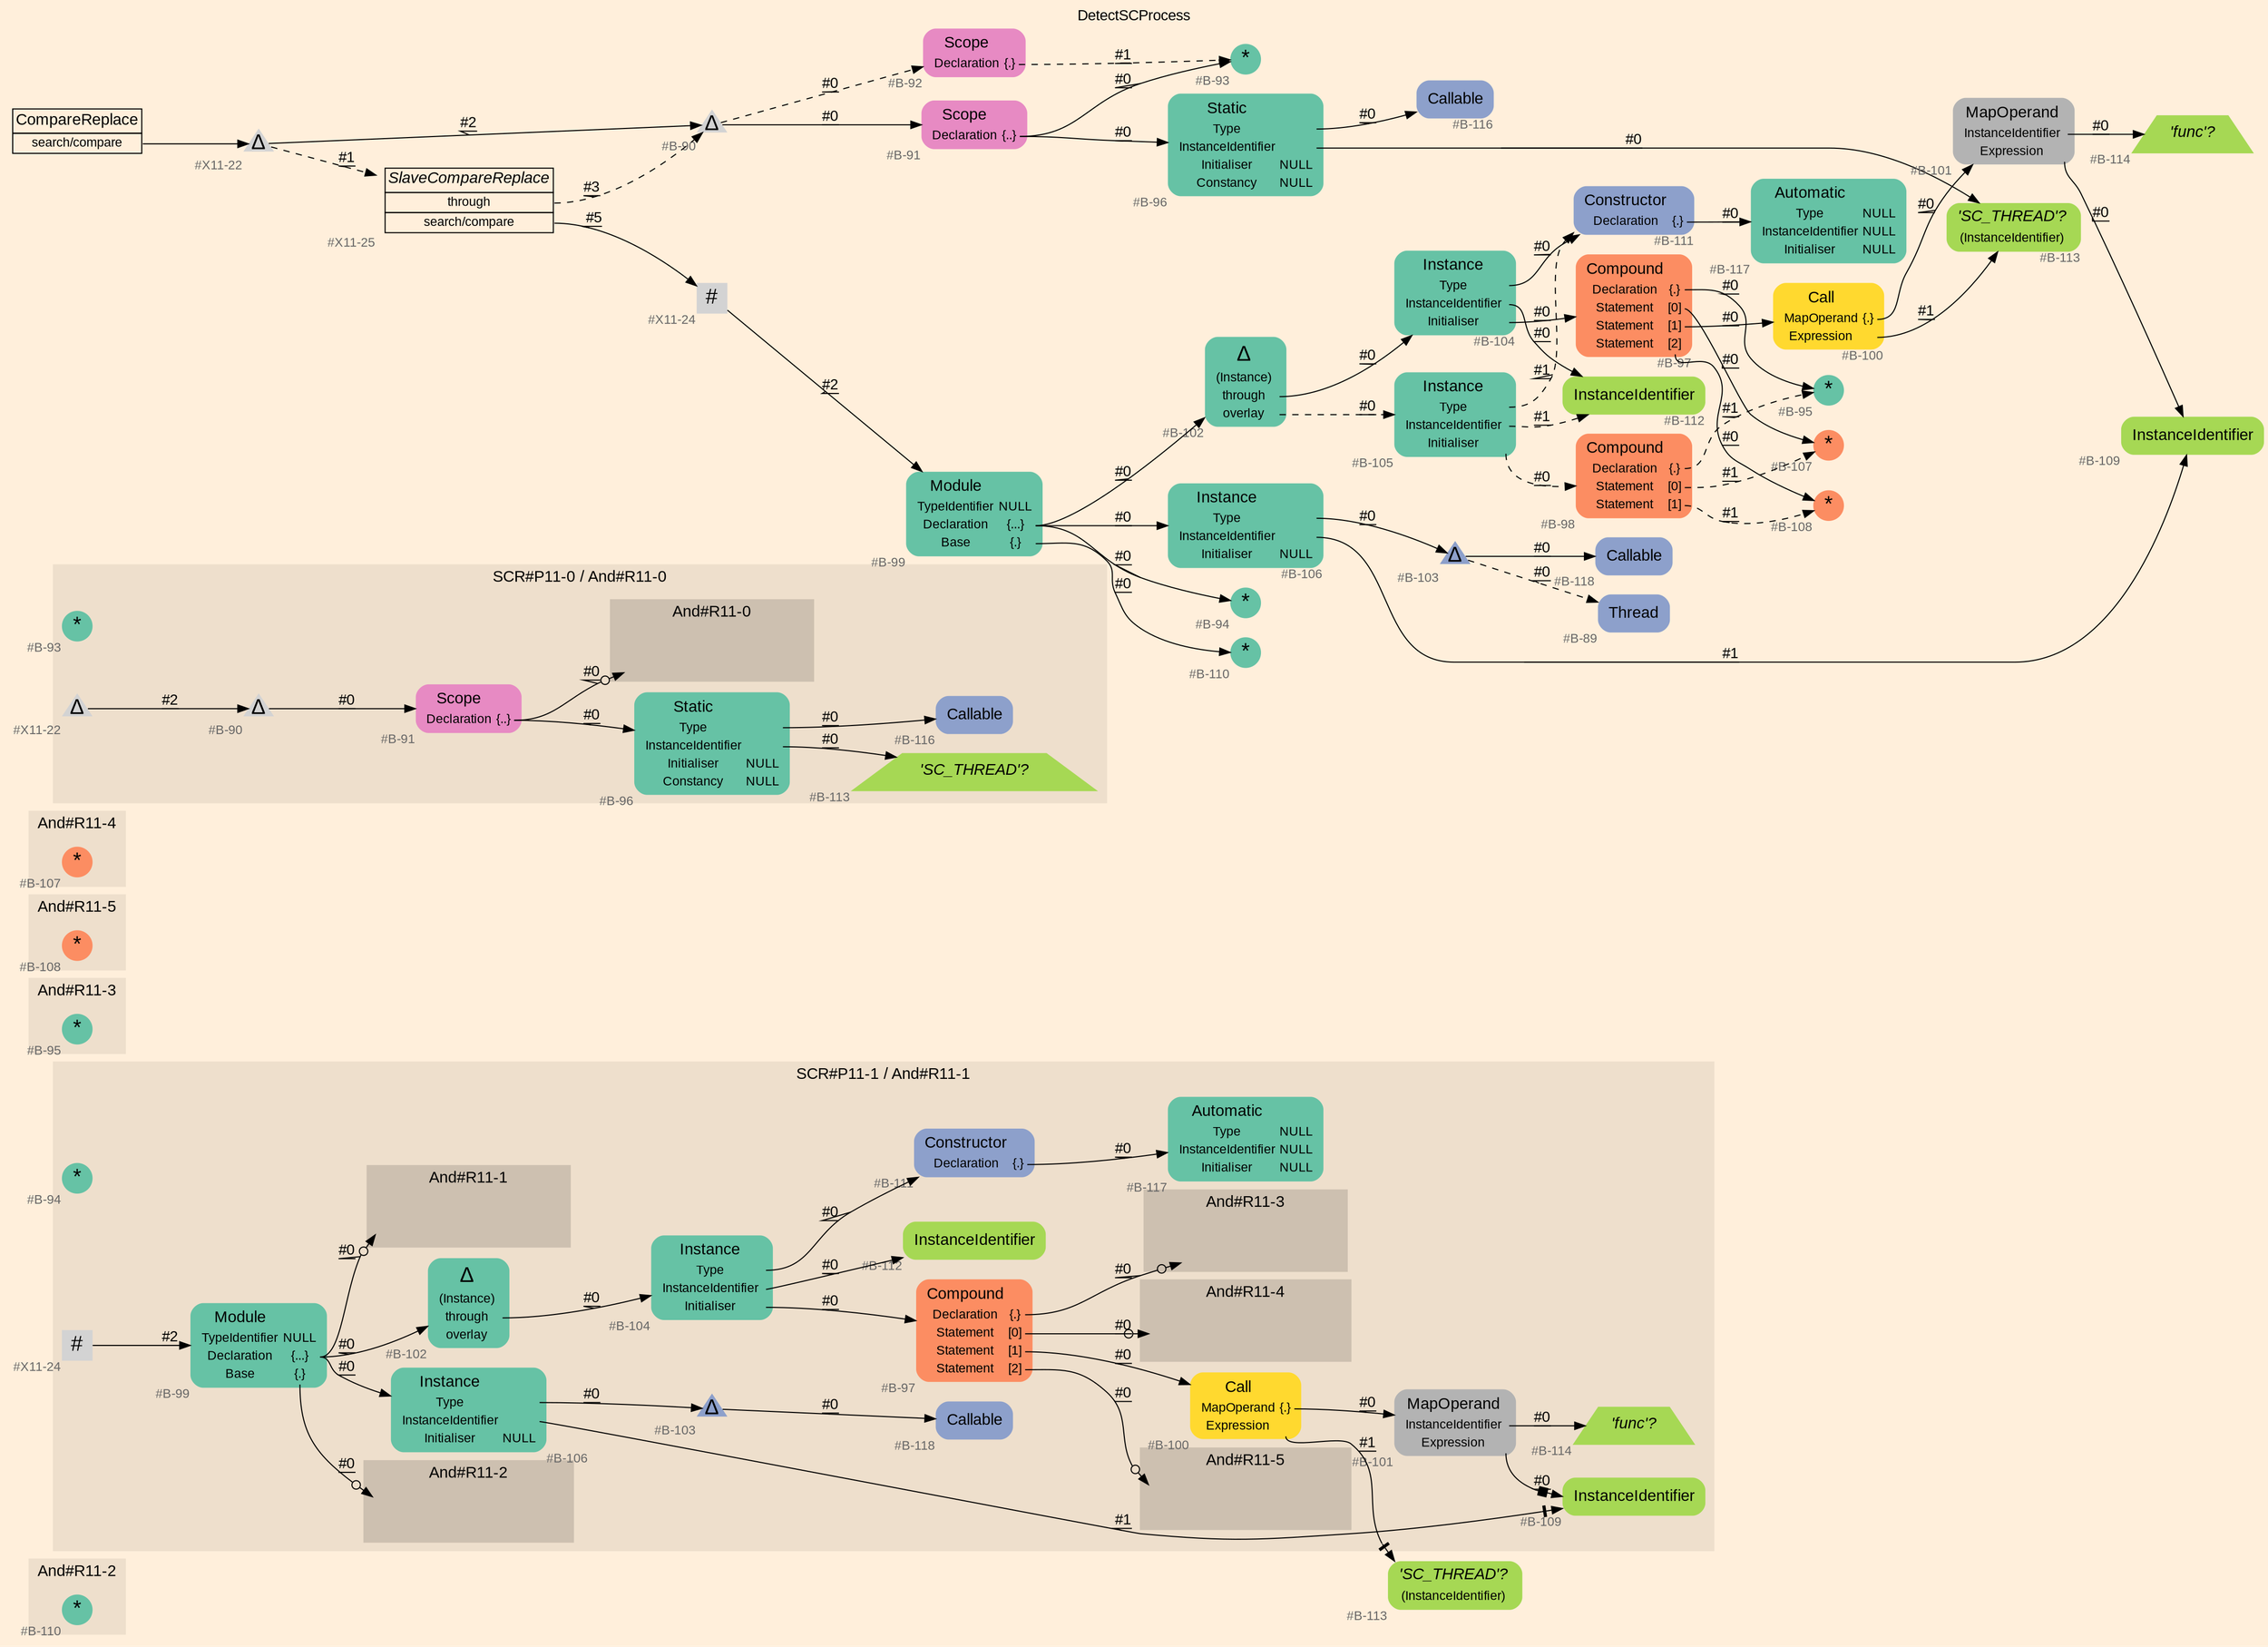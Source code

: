 digraph "DetectSCProcess" {
label = "DetectSCProcess"
labelloc = t
graph [
    rankdir = "LR"
    ranksep = 0.3
    bgcolor = antiquewhite1
    color = black
    fontcolor = black
    fontname = "Arial"
];
node [
    fontname = "Arial"
];
edge [
    fontname = "Arial"
];

// -------------------- figure And#R11-2 --------------------
// -------- region And#R11-2 ----------
subgraph "clusterAnd#R11-2" {
    label = "And#R11-2"
    style = "filled"
    color = antiquewhite2
    fontsize = "15"
    // -------- block And#R11-2/#B-110 ----------
    "And#R11-2/#B-110" [
        fillcolor = "/set28/1"
        xlabel = "#B-110"
        fontsize = "12"
        fontcolor = grey40
        shape = "circle"
        label = <<FONT COLOR="black" POINT-SIZE="20">*</FONT>>
        style = "filled"
        penwidth = 0.0
        fixedsize = true
        width = 0.4
        height = 0.4
    ];
    
}


// -------------------- figure And#R11-1 --------------------
// -------- region And#R11-1 ----------
subgraph "clusterAnd#R11-1" {
    label = "And#R11-1"
    style = "filled"
    color = antiquewhite2
    fontsize = "15"
    // -------- block And#R11-1/#B-94 ----------
    "And#R11-1/#B-94" [
        fillcolor = "/set28/1"
        xlabel = "#B-94"
        fontsize = "12"
        fontcolor = grey40
        shape = "circle"
        label = <<FONT COLOR="black" POINT-SIZE="20">*</FONT>>
        style = "filled"
        penwidth = 0.0
        fixedsize = true
        width = 0.4
        height = 0.4
    ];
    
}


// -------------------- figure And#R11-3 --------------------
// -------- region And#R11-3 ----------
subgraph "clusterAnd#R11-3" {
    label = "And#R11-3"
    style = "filled"
    color = antiquewhite2
    fontsize = "15"
    // -------- block And#R11-3/#B-95 ----------
    "And#R11-3/#B-95" [
        fillcolor = "/set28/1"
        xlabel = "#B-95"
        fontsize = "12"
        fontcolor = grey40
        shape = "circle"
        label = <<FONT COLOR="black" POINT-SIZE="20">*</FONT>>
        style = "filled"
        penwidth = 0.0
        fixedsize = true
        width = 0.4
        height = 0.4
    ];
    
}


// -------------------- figure And#R11-5 --------------------
// -------- region And#R11-5 ----------
subgraph "clusterAnd#R11-5" {
    label = "And#R11-5"
    style = "filled"
    color = antiquewhite2
    fontsize = "15"
    // -------- block And#R11-5/#B-108 ----------
    "And#R11-5/#B-108" [
        fillcolor = "/set28/2"
        xlabel = "#B-108"
        fontsize = "12"
        fontcolor = grey40
        shape = "circle"
        label = <<FONT COLOR="black" POINT-SIZE="20">*</FONT>>
        style = "filled"
        penwidth = 0.0
        fixedsize = true
        width = 0.4
        height = 0.4
    ];
    
}


// -------------------- figure And#R11-4 --------------------
// -------- region And#R11-4 ----------
subgraph "clusterAnd#R11-4" {
    label = "And#R11-4"
    style = "filled"
    color = antiquewhite2
    fontsize = "15"
    // -------- block And#R11-4/#B-107 ----------
    "And#R11-4/#B-107" [
        fillcolor = "/set28/2"
        xlabel = "#B-107"
        fontsize = "12"
        fontcolor = grey40
        shape = "circle"
        label = <<FONT COLOR="black" POINT-SIZE="20">*</FONT>>
        style = "filled"
        penwidth = 0.0
        fixedsize = true
        width = 0.4
        height = 0.4
    ];
    
}


// -------------------- figure And#R11-1 --------------------
// -------- region And#R11-1 ----------
subgraph "clusterAnd#R11-1" {
    label = "SCR#P11-1 / And#R11-1"
    style = "filled"
    color = antiquewhite2
    fontsize = "15"
    // -------- block And#R11-1/#B-114 ----------
    "And#R11-1/#B-114" [
        fillcolor = "/set28/5"
        xlabel = "#B-114"
        fontsize = "12"
        fontcolor = grey40
        shape = "trapezium"
        label = <<FONT COLOR="black" POINT-SIZE="15"><I>'func'?</I></FONT>>
        style = "filled"
        penwidth = 0.0
    ];
    
    // -------- block And#R11-1/#B-112 ----------
    "And#R11-1/#B-112" [
        fillcolor = "/set28/5"
        xlabel = "#B-112"
        fontsize = "12"
        fontcolor = grey40
        shape = "plaintext"
        label = <<TABLE BORDER="0" CELLBORDER="0" CELLSPACING="0">
         <TR><TD><FONT COLOR="black" POINT-SIZE="15">InstanceIdentifier</FONT></TD></TR>
        </TABLE>>
        style = "rounded,filled"
    ];
    
    // -------- block And#R11-1/#B-117 ----------
    "And#R11-1/#B-117" [
        fillcolor = "/set28/1"
        xlabel = "#B-117"
        fontsize = "12"
        fontcolor = grey40
        shape = "plaintext"
        label = <<TABLE BORDER="0" CELLBORDER="0" CELLSPACING="0">
         <TR><TD><FONT COLOR="black" POINT-SIZE="15">Automatic</FONT></TD></TR>
         <TR><TD><FONT COLOR="black" POINT-SIZE="12">Type</FONT></TD><TD PORT="port0"><FONT COLOR="black" POINT-SIZE="12">NULL</FONT></TD></TR>
         <TR><TD><FONT COLOR="black" POINT-SIZE="12">InstanceIdentifier</FONT></TD><TD PORT="port1"><FONT COLOR="black" POINT-SIZE="12">NULL</FONT></TD></TR>
         <TR><TD><FONT COLOR="black" POINT-SIZE="12">Initialiser</FONT></TD><TD PORT="port2"><FONT COLOR="black" POINT-SIZE="12">NULL</FONT></TD></TR>
        </TABLE>>
        style = "rounded,filled"
    ];
    
    // -------- block And#R11-1/#B-106 ----------
    "And#R11-1/#B-106" [
        fillcolor = "/set28/1"
        xlabel = "#B-106"
        fontsize = "12"
        fontcolor = grey40
        shape = "plaintext"
        label = <<TABLE BORDER="0" CELLBORDER="0" CELLSPACING="0">
         <TR><TD><FONT COLOR="black" POINT-SIZE="15">Instance</FONT></TD></TR>
         <TR><TD><FONT COLOR="black" POINT-SIZE="12">Type</FONT></TD><TD PORT="port0"></TD></TR>
         <TR><TD><FONT COLOR="black" POINT-SIZE="12">InstanceIdentifier</FONT></TD><TD PORT="port1"></TD></TR>
         <TR><TD><FONT COLOR="black" POINT-SIZE="12">Initialiser</FONT></TD><TD PORT="port2"><FONT COLOR="black" POINT-SIZE="12">NULL</FONT></TD></TR>
        </TABLE>>
        style = "rounded,filled"
    ];
    
    // -------- block And#R11-1/#B-118 ----------
    "And#R11-1/#B-118" [
        fillcolor = "/set28/3"
        xlabel = "#B-118"
        fontsize = "12"
        fontcolor = grey40
        shape = "plaintext"
        label = <<TABLE BORDER="0" CELLBORDER="0" CELLSPACING="0">
         <TR><TD><FONT COLOR="black" POINT-SIZE="15">Callable</FONT></TD></TR>
        </TABLE>>
        style = "rounded,filled"
    ];
    
    // -------- block And#R11-1/#B-97 ----------
    "And#R11-1/#B-97" [
        fillcolor = "/set28/2"
        xlabel = "#B-97"
        fontsize = "12"
        fontcolor = grey40
        shape = "plaintext"
        label = <<TABLE BORDER="0" CELLBORDER="0" CELLSPACING="0">
         <TR><TD><FONT COLOR="black" POINT-SIZE="15">Compound</FONT></TD></TR>
         <TR><TD><FONT COLOR="black" POINT-SIZE="12">Declaration</FONT></TD><TD PORT="port0"><FONT COLOR="black" POINT-SIZE="12">{.}</FONT></TD></TR>
         <TR><TD><FONT COLOR="black" POINT-SIZE="12">Statement</FONT></TD><TD PORT="port1"><FONT COLOR="black" POINT-SIZE="12">[0]</FONT></TD></TR>
         <TR><TD><FONT COLOR="black" POINT-SIZE="12">Statement</FONT></TD><TD PORT="port2"><FONT COLOR="black" POINT-SIZE="12">[1]</FONT></TD></TR>
         <TR><TD><FONT COLOR="black" POINT-SIZE="12">Statement</FONT></TD><TD PORT="port3"><FONT COLOR="black" POINT-SIZE="12">[2]</FONT></TD></TR>
        </TABLE>>
        style = "rounded,filled"
    ];
    
    // -------- block And#R11-1/#B-111 ----------
    "And#R11-1/#B-111" [
        fillcolor = "/set28/3"
        xlabel = "#B-111"
        fontsize = "12"
        fontcolor = grey40
        shape = "plaintext"
        label = <<TABLE BORDER="0" CELLBORDER="0" CELLSPACING="0">
         <TR><TD><FONT COLOR="black" POINT-SIZE="15">Constructor</FONT></TD></TR>
         <TR><TD><FONT COLOR="black" POINT-SIZE="12">Declaration</FONT></TD><TD PORT="port0"><FONT COLOR="black" POINT-SIZE="12">{.}</FONT></TD></TR>
        </TABLE>>
        style = "rounded,filled"
    ];
    
    // -------- block And#R11-1/#B-104 ----------
    "And#R11-1/#B-104" [
        fillcolor = "/set28/1"
        xlabel = "#B-104"
        fontsize = "12"
        fontcolor = grey40
        shape = "plaintext"
        label = <<TABLE BORDER="0" CELLBORDER="0" CELLSPACING="0">
         <TR><TD><FONT COLOR="black" POINT-SIZE="15">Instance</FONT></TD></TR>
         <TR><TD><FONT COLOR="black" POINT-SIZE="12">Type</FONT></TD><TD PORT="port0"></TD></TR>
         <TR><TD><FONT COLOR="black" POINT-SIZE="12">InstanceIdentifier</FONT></TD><TD PORT="port1"></TD></TR>
         <TR><TD><FONT COLOR="black" POINT-SIZE="12">Initialiser</FONT></TD><TD PORT="port2"></TD></TR>
        </TABLE>>
        style = "rounded,filled"
    ];
    
    // -------- block And#R11-1/#B-101 ----------
    "And#R11-1/#B-101" [
        fillcolor = "/set28/8"
        xlabel = "#B-101"
        fontsize = "12"
        fontcolor = grey40
        shape = "plaintext"
        label = <<TABLE BORDER="0" CELLBORDER="0" CELLSPACING="0">
         <TR><TD><FONT COLOR="black" POINT-SIZE="15">MapOperand</FONT></TD></TR>
         <TR><TD><FONT COLOR="black" POINT-SIZE="12">InstanceIdentifier</FONT></TD><TD PORT="port0"></TD></TR>
         <TR><TD><FONT COLOR="black" POINT-SIZE="12">Expression</FONT></TD><TD PORT="port1"></TD></TR>
        </TABLE>>
        style = "rounded,filled"
    ];
    
    // -------- block And#R11-1/#B-103 ----------
    "And#R11-1/#B-103" [
        fillcolor = "/set28/3"
        xlabel = "#B-103"
        fontsize = "12"
        fontcolor = grey40
        shape = "triangle"
        label = <<FONT COLOR="black" POINT-SIZE="20">Δ</FONT>>
        style = "filled"
        penwidth = 0.0
        fixedsize = true
        width = 0.4
        height = 0.4
    ];
    
    // -------- block And#R11-1/#B-102 ----------
    "And#R11-1/#B-102" [
        fillcolor = "/set28/1"
        xlabel = "#B-102"
        fontsize = "12"
        fontcolor = grey40
        shape = "plaintext"
        label = <<TABLE BORDER="0" CELLBORDER="0" CELLSPACING="0">
         <TR><TD><FONT COLOR="black" POINT-SIZE="20">Δ</FONT></TD></TR>
         <TR><TD><FONT COLOR="black" POINT-SIZE="12">(Instance)</FONT></TD><TD PORT="port0"></TD></TR>
         <TR><TD><FONT COLOR="black" POINT-SIZE="12">through</FONT></TD><TD PORT="port1"></TD></TR>
         <TR><TD><FONT COLOR="black" POINT-SIZE="12">overlay</FONT></TD><TD PORT="port2"></TD></TR>
        </TABLE>>
        style = "rounded,filled"
    ];
    
    // -------- block And#R11-1/#B-99 ----------
    "And#R11-1/#B-99" [
        fillcolor = "/set28/1"
        xlabel = "#B-99"
        fontsize = "12"
        fontcolor = grey40
        shape = "plaintext"
        label = <<TABLE BORDER="0" CELLBORDER="0" CELLSPACING="0">
         <TR><TD><FONT COLOR="black" POINT-SIZE="15">Module</FONT></TD></TR>
         <TR><TD><FONT COLOR="black" POINT-SIZE="12">TypeIdentifier</FONT></TD><TD PORT="port0"><FONT COLOR="black" POINT-SIZE="12">NULL</FONT></TD></TR>
         <TR><TD><FONT COLOR="black" POINT-SIZE="12">Declaration</FONT></TD><TD PORT="port1"><FONT COLOR="black" POINT-SIZE="12">{...}</FONT></TD></TR>
         <TR><TD><FONT COLOR="black" POINT-SIZE="12">Base</FONT></TD><TD PORT="port2"><FONT COLOR="black" POINT-SIZE="12">{.}</FONT></TD></TR>
        </TABLE>>
        style = "rounded,filled"
    ];
    
    // -------- block And#R11-1/#B-100 ----------
    "And#R11-1/#B-100" [
        fillcolor = "/set28/6"
        xlabel = "#B-100"
        fontsize = "12"
        fontcolor = grey40
        shape = "plaintext"
        label = <<TABLE BORDER="0" CELLBORDER="0" CELLSPACING="0">
         <TR><TD><FONT COLOR="black" POINT-SIZE="15">Call</FONT></TD></TR>
         <TR><TD><FONT COLOR="black" POINT-SIZE="12">MapOperand</FONT></TD><TD PORT="port0"><FONT COLOR="black" POINT-SIZE="12">{.}</FONT></TD></TR>
         <TR><TD><FONT COLOR="black" POINT-SIZE="12">Expression</FONT></TD><TD PORT="port1"></TD></TR>
        </TABLE>>
        style = "rounded,filled"
    ];
    
    // -------- block And#R11-1/#B-109 ----------
    "And#R11-1/#B-109" [
        fillcolor = "/set28/5"
        xlabel = "#B-109"
        fontsize = "12"
        fontcolor = grey40
        shape = "plaintext"
        label = <<TABLE BORDER="0" CELLBORDER="0" CELLSPACING="0">
         <TR><TD><FONT COLOR="black" POINT-SIZE="15">InstanceIdentifier</FONT></TD></TR>
        </TABLE>>
        style = "rounded,filled"
    ];
    
    // -------- block And#R11-1/#X11-24 ----------
    "And#R11-1/#X11-24" [
        xlabel = "#X11-24"
        fontsize = "12"
        fontcolor = grey40
        shape = "square"
        label = <<FONT COLOR="black" POINT-SIZE="20">#</FONT>>
        style = "filled"
        penwidth = 0.0
        fixedsize = true
        width = 0.4
        height = 0.4
    ];
    
    // -------- region And#R11-1/And#R11-1 ----------
    subgraph "clusterAnd#R11-1/And#R11-1" {
        label = "And#R11-1"
        style = "filled"
        color = antiquewhite3
        fontsize = "15"
        // -------- block And#R11-1/And#R11-1/#B-94 ----------
        "And#R11-1/And#R11-1/#B-94" [
            fillcolor = "/set28/1"
            xlabel = "#B-94"
            fontsize = "12"
            fontcolor = grey40
            shape = "none"
            style = "invisible"
        ];
        
    }
    
    // -------- region And#R11-1/And#R11-2 ----------
    subgraph "clusterAnd#R11-1/And#R11-2" {
        label = "And#R11-2"
        style = "filled"
        color = antiquewhite3
        fontsize = "15"
        // -------- block And#R11-1/And#R11-2/#B-110 ----------
        "And#R11-1/And#R11-2/#B-110" [
            fillcolor = "/set28/1"
            xlabel = "#B-110"
            fontsize = "12"
            fontcolor = grey40
            shape = "none"
            style = "invisible"
        ];
        
    }
    
    // -------- region And#R11-1/And#R11-3 ----------
    subgraph "clusterAnd#R11-1/And#R11-3" {
        label = "And#R11-3"
        style = "filled"
        color = antiquewhite3
        fontsize = "15"
        // -------- block And#R11-1/And#R11-3/#B-95 ----------
        "And#R11-1/And#R11-3/#B-95" [
            fillcolor = "/set28/1"
            xlabel = "#B-95"
            fontsize = "12"
            fontcolor = grey40
            shape = "none"
            style = "invisible"
        ];
        
    }
    
    // -------- region And#R11-1/And#R11-4 ----------
    subgraph "clusterAnd#R11-1/And#R11-4" {
        label = "And#R11-4"
        style = "filled"
        color = antiquewhite3
        fontsize = "15"
        // -------- block And#R11-1/And#R11-4/#B-107 ----------
        "And#R11-1/And#R11-4/#B-107" [
            fillcolor = "/set28/2"
            xlabel = "#B-107"
            fontsize = "12"
            fontcolor = grey40
            shape = "none"
            style = "invisible"
        ];
        
    }
    
    // -------- region And#R11-1/And#R11-5 ----------
    subgraph "clusterAnd#R11-1/And#R11-5" {
        label = "And#R11-5"
        style = "filled"
        color = antiquewhite3
        fontsize = "15"
        // -------- block And#R11-1/And#R11-5/#B-108 ----------
        "And#R11-1/And#R11-5/#B-108" [
            fillcolor = "/set28/2"
            xlabel = "#B-108"
            fontsize = "12"
            fontcolor = grey40
            shape = "none"
            style = "invisible"
        ];
        
    }
    
}

// -------- block And#R11-1/#B-113 ----------
"And#R11-1/#B-113" [
    fillcolor = "/set28/5"
    xlabel = "#B-113"
    fontsize = "12"
    fontcolor = grey40
    shape = "plaintext"
    label = <<TABLE BORDER="0" CELLBORDER="0" CELLSPACING="0">
     <TR><TD><FONT COLOR="black" POINT-SIZE="15"><I>'SC_THREAD'?</I></FONT></TD></TR>
     <TR><TD><FONT COLOR="black" POINT-SIZE="12">(InstanceIdentifier)</FONT></TD><TD PORT="port0"></TD></TR>
    </TABLE>>
    style = "rounded,filled"
];

"And#R11-1/#B-106":port0 -> "And#R11-1/#B-103" [
    label = "#0"
    decorate = true
    color = black
    fontcolor = black
];

"And#R11-1/#B-106":port1 -> "And#R11-1/#B-109" [
    arrowhead="normalnonetee"
    label = "#1"
    decorate = true
    color = black
    fontcolor = black
];

"And#R11-1/#B-97":port0 -> "And#R11-1/And#R11-3/#B-95" [
    arrowhead="normalnoneodot"
    label = "#0"
    decorate = true
    color = black
    fontcolor = black
];

"And#R11-1/#B-97":port1 -> "And#R11-1/And#R11-4/#B-107" [
    arrowhead="normalnoneodot"
    label = "#0"
    decorate = true
    color = black
    fontcolor = black
];

"And#R11-1/#B-97":port2 -> "And#R11-1/#B-100" [
    label = "#0"
    decorate = true
    color = black
    fontcolor = black
];

"And#R11-1/#B-97":port3 -> "And#R11-1/And#R11-5/#B-108" [
    arrowhead="normalnoneodot"
    label = "#0"
    decorate = true
    color = black
    fontcolor = black
];

"And#R11-1/#B-111":port0 -> "And#R11-1/#B-117" [
    label = "#0"
    decorate = true
    color = black
    fontcolor = black
];

"And#R11-1/#B-104":port0 -> "And#R11-1/#B-111" [
    label = "#0"
    decorate = true
    color = black
    fontcolor = black
];

"And#R11-1/#B-104":port1 -> "And#R11-1/#B-112" [
    label = "#0"
    decorate = true
    color = black
    fontcolor = black
];

"And#R11-1/#B-104":port2 -> "And#R11-1/#B-97" [
    label = "#0"
    decorate = true
    color = black
    fontcolor = black
];

"And#R11-1/#B-101":port0 -> "And#R11-1/#B-114" [
    label = "#0"
    decorate = true
    color = black
    fontcolor = black
];

"And#R11-1/#B-101":port1 -> "And#R11-1/#B-109" [
    arrowhead="normalnonebox"
    label = "#0"
    decorate = true
    color = black
    fontcolor = black
];

"And#R11-1/#B-103" -> "And#R11-1/#B-118" [
    label = "#0"
    decorate = true
    color = black
    fontcolor = black
];

"And#R11-1/#B-102":port1 -> "And#R11-1/#B-104" [
    label = "#0"
    decorate = true
    color = black
    fontcolor = black
];

"And#R11-1/#B-99":port1 -> "And#R11-1/#B-102" [
    label = "#0"
    decorate = true
    color = black
    fontcolor = black
];

"And#R11-1/#B-99":port1 -> "And#R11-1/#B-106" [
    label = "#0"
    decorate = true
    color = black
    fontcolor = black
];

"And#R11-1/#B-99":port1 -> "And#R11-1/And#R11-1/#B-94" [
    arrowhead="normalnoneodot"
    label = "#0"
    decorate = true
    color = black
    fontcolor = black
];

"And#R11-1/#B-99":port2 -> "And#R11-1/And#R11-2/#B-110" [
    arrowhead="normalnoneodot"
    label = "#0"
    decorate = true
    color = black
    fontcolor = black
];

"And#R11-1/#B-100":port0 -> "And#R11-1/#B-101" [
    label = "#0"
    decorate = true
    color = black
    fontcolor = black
];

"And#R11-1/#B-100":port1 -> "And#R11-1/#B-113" [
    arrowhead="normalnonetee"
    label = "#1"
    decorate = true
    color = black
    fontcolor = black
];

"And#R11-1/#X11-24" -> "And#R11-1/#B-99" [
    label = "#2"
    decorate = true
    color = black
    fontcolor = black
];


// -------------------- figure And#R11-0 --------------------
// -------- region And#R11-0 ----------
subgraph "clusterAnd#R11-0" {
    label = "And#R11-0"
    style = "filled"
    color = antiquewhite2
    fontsize = "15"
    // -------- block And#R11-0/#B-93 ----------
    "And#R11-0/#B-93" [
        fillcolor = "/set28/1"
        xlabel = "#B-93"
        fontsize = "12"
        fontcolor = grey40
        shape = "circle"
        label = <<FONT COLOR="black" POINT-SIZE="20">*</FONT>>
        style = "filled"
        penwidth = 0.0
        fixedsize = true
        width = 0.4
        height = 0.4
    ];
    
}


// -------------------- figure And#R11-0 --------------------
// -------- region And#R11-0 ----------
subgraph "clusterAnd#R11-0" {
    label = "SCR#P11-0 / And#R11-0"
    style = "filled"
    color = antiquewhite2
    fontsize = "15"
    // -------- block And#R11-0/#B-90 ----------
    "And#R11-0/#B-90" [
        xlabel = "#B-90"
        fontsize = "12"
        fontcolor = grey40
        shape = "triangle"
        label = <<FONT COLOR="black" POINT-SIZE="20">Δ</FONT>>
        style = "filled"
        penwidth = 0.0
        fixedsize = true
        width = 0.4
        height = 0.4
    ];
    
    // -------- block And#R11-0/#B-91 ----------
    "And#R11-0/#B-91" [
        fillcolor = "/set28/4"
        xlabel = "#B-91"
        fontsize = "12"
        fontcolor = grey40
        shape = "plaintext"
        label = <<TABLE BORDER="0" CELLBORDER="0" CELLSPACING="0">
         <TR><TD><FONT COLOR="black" POINT-SIZE="15">Scope</FONT></TD></TR>
         <TR><TD><FONT COLOR="black" POINT-SIZE="12">Declaration</FONT></TD><TD PORT="port0"><FONT COLOR="black" POINT-SIZE="12">{..}</FONT></TD></TR>
        </TABLE>>
        style = "rounded,filled"
    ];
    
    // -------- block And#R11-0/#B-96 ----------
    "And#R11-0/#B-96" [
        fillcolor = "/set28/1"
        xlabel = "#B-96"
        fontsize = "12"
        fontcolor = grey40
        shape = "plaintext"
        label = <<TABLE BORDER="0" CELLBORDER="0" CELLSPACING="0">
         <TR><TD><FONT COLOR="black" POINT-SIZE="15">Static</FONT></TD></TR>
         <TR><TD><FONT COLOR="black" POINT-SIZE="12">Type</FONT></TD><TD PORT="port0"></TD></TR>
         <TR><TD><FONT COLOR="black" POINT-SIZE="12">InstanceIdentifier</FONT></TD><TD PORT="port1"></TD></TR>
         <TR><TD><FONT COLOR="black" POINT-SIZE="12">Initialiser</FONT></TD><TD PORT="port2"><FONT COLOR="black" POINT-SIZE="12">NULL</FONT></TD></TR>
         <TR><TD><FONT COLOR="black" POINT-SIZE="12">Constancy</FONT></TD><TD PORT="port3"><FONT COLOR="black" POINT-SIZE="12">NULL</FONT></TD></TR>
        </TABLE>>
        style = "rounded,filled"
    ];
    
    // -------- block And#R11-0/#X11-22 ----------
    "And#R11-0/#X11-22" [
        xlabel = "#X11-22"
        fontsize = "12"
        fontcolor = grey40
        shape = "triangle"
        label = <<FONT COLOR="black" POINT-SIZE="20">Δ</FONT>>
        style = "filled"
        penwidth = 0.0
        fixedsize = true
        width = 0.4
        height = 0.4
    ];
    
    // -------- block And#R11-0/#B-113 ----------
    "And#R11-0/#B-113" [
        fillcolor = "/set28/5"
        xlabel = "#B-113"
        fontsize = "12"
        fontcolor = grey40
        shape = "trapezium"
        label = <<FONT COLOR="black" POINT-SIZE="15"><I>'SC_THREAD'?</I></FONT>>
        style = "filled"
        penwidth = 0.0
    ];
    
    // -------- block And#R11-0/#B-116 ----------
    "And#R11-0/#B-116" [
        fillcolor = "/set28/3"
        xlabel = "#B-116"
        fontsize = "12"
        fontcolor = grey40
        shape = "plaintext"
        label = <<TABLE BORDER="0" CELLBORDER="0" CELLSPACING="0">
         <TR><TD><FONT COLOR="black" POINT-SIZE="15">Callable</FONT></TD></TR>
        </TABLE>>
        style = "rounded,filled"
    ];
    
    // -------- region And#R11-0/And#R11-0 ----------
    subgraph "clusterAnd#R11-0/And#R11-0" {
        label = "And#R11-0"
        style = "filled"
        color = antiquewhite3
        fontsize = "15"
        // -------- block And#R11-0/And#R11-0/#B-93 ----------
        "And#R11-0/And#R11-0/#B-93" [
            fillcolor = "/set28/1"
            xlabel = "#B-93"
            fontsize = "12"
            fontcolor = grey40
            shape = "none"
            style = "invisible"
        ];
        
    }
    
}

"And#R11-0/#B-90" -> "And#R11-0/#B-91" [
    label = "#0"
    decorate = true
    color = black
    fontcolor = black
];

"And#R11-0/#B-91":port0 -> "And#R11-0/And#R11-0/#B-93" [
    arrowhead="normalnoneodot"
    label = "#0"
    decorate = true
    color = black
    fontcolor = black
];

"And#R11-0/#B-91":port0 -> "And#R11-0/#B-96" [
    label = "#0"
    decorate = true
    color = black
    fontcolor = black
];

"And#R11-0/#B-96":port0 -> "And#R11-0/#B-116" [
    label = "#0"
    decorate = true
    color = black
    fontcolor = black
];

"And#R11-0/#B-96":port1 -> "And#R11-0/#B-113" [
    label = "#0"
    decorate = true
    color = black
    fontcolor = black
];

"And#R11-0/#X11-22" -> "And#R11-0/#B-90" [
    label = "#2"
    decorate = true
    color = black
    fontcolor = black
];


// -------------------- transformation figure --------------------
// -------- block CR#X11-23 ----------
"CR#X11-23" [
    fillcolor = antiquewhite1
    fontsize = "12"
    fontcolor = grey40
    shape = "plaintext"
    label = <<TABLE BORDER="0" CELLBORDER="1" CELLSPACING="0">
     <TR><TD><FONT COLOR="black" POINT-SIZE="15">CompareReplace</FONT></TD></TR>
     <TR><TD PORT="port0"><FONT COLOR="black" POINT-SIZE="12">search/compare</FONT></TD></TR>
    </TABLE>>
    style = "filled"
    color = black
];

// -------- block #X11-22 ----------
"#X11-22" [
    xlabel = "#X11-22"
    fontsize = "12"
    fontcolor = grey40
    shape = "triangle"
    label = <<FONT COLOR="black" POINT-SIZE="20">Δ</FONT>>
    style = "filled"
    penwidth = 0.0
    fixedsize = true
    width = 0.4
    height = 0.4
];

// -------- block #B-90 ----------
"#B-90" [
    xlabel = "#B-90"
    fontsize = "12"
    fontcolor = grey40
    shape = "triangle"
    label = <<FONT COLOR="black" POINT-SIZE="20">Δ</FONT>>
    style = "filled"
    penwidth = 0.0
    fixedsize = true
    width = 0.4
    height = 0.4
];

// -------- block #B-91 ----------
"#B-91" [
    fillcolor = "/set28/4"
    xlabel = "#B-91"
    fontsize = "12"
    fontcolor = grey40
    shape = "plaintext"
    label = <<TABLE BORDER="0" CELLBORDER="0" CELLSPACING="0">
     <TR><TD><FONT COLOR="black" POINT-SIZE="15">Scope</FONT></TD></TR>
     <TR><TD><FONT COLOR="black" POINT-SIZE="12">Declaration</FONT></TD><TD PORT="port0"><FONT COLOR="black" POINT-SIZE="12">{..}</FONT></TD></TR>
    </TABLE>>
    style = "rounded,filled"
];

// -------- block #B-93 ----------
"#B-93" [
    fillcolor = "/set28/1"
    xlabel = "#B-93"
    fontsize = "12"
    fontcolor = grey40
    shape = "circle"
    label = <<FONT COLOR="black" POINT-SIZE="20">*</FONT>>
    style = "filled"
    penwidth = 0.0
    fixedsize = true
    width = 0.4
    height = 0.4
];

// -------- block #B-96 ----------
"#B-96" [
    fillcolor = "/set28/1"
    xlabel = "#B-96"
    fontsize = "12"
    fontcolor = grey40
    shape = "plaintext"
    label = <<TABLE BORDER="0" CELLBORDER="0" CELLSPACING="0">
     <TR><TD><FONT COLOR="black" POINT-SIZE="15">Static</FONT></TD></TR>
     <TR><TD><FONT COLOR="black" POINT-SIZE="12">Type</FONT></TD><TD PORT="port0"></TD></TR>
     <TR><TD><FONT COLOR="black" POINT-SIZE="12">InstanceIdentifier</FONT></TD><TD PORT="port1"></TD></TR>
     <TR><TD><FONT COLOR="black" POINT-SIZE="12">Initialiser</FONT></TD><TD PORT="port2"><FONT COLOR="black" POINT-SIZE="12">NULL</FONT></TD></TR>
     <TR><TD><FONT COLOR="black" POINT-SIZE="12">Constancy</FONT></TD><TD PORT="port3"><FONT COLOR="black" POINT-SIZE="12">NULL</FONT></TD></TR>
    </TABLE>>
    style = "rounded,filled"
];

// -------- block #B-116 ----------
"#B-116" [
    fillcolor = "/set28/3"
    xlabel = "#B-116"
    fontsize = "12"
    fontcolor = grey40
    shape = "plaintext"
    label = <<TABLE BORDER="0" CELLBORDER="0" CELLSPACING="0">
     <TR><TD><FONT COLOR="black" POINT-SIZE="15">Callable</FONT></TD></TR>
    </TABLE>>
    style = "rounded,filled"
];

// -------- block #B-113 ----------
"#B-113" [
    fillcolor = "/set28/5"
    xlabel = "#B-113"
    fontsize = "12"
    fontcolor = grey40
    shape = "plaintext"
    label = <<TABLE BORDER="0" CELLBORDER="0" CELLSPACING="0">
     <TR><TD><FONT COLOR="black" POINT-SIZE="15"><I>'SC_THREAD'?</I></FONT></TD></TR>
     <TR><TD><FONT COLOR="black" POINT-SIZE="12">(InstanceIdentifier)</FONT></TD><TD PORT="port0"></TD></TR>
    </TABLE>>
    style = "rounded,filled"
];

// -------- block #B-92 ----------
"#B-92" [
    fillcolor = "/set28/4"
    xlabel = "#B-92"
    fontsize = "12"
    fontcolor = grey40
    shape = "plaintext"
    label = <<TABLE BORDER="0" CELLBORDER="0" CELLSPACING="0">
     <TR><TD><FONT COLOR="black" POINT-SIZE="15">Scope</FONT></TD></TR>
     <TR><TD><FONT COLOR="black" POINT-SIZE="12">Declaration</FONT></TD><TD PORT="port0"><FONT COLOR="black" POINT-SIZE="12">{.}</FONT></TD></TR>
    </TABLE>>
    style = "rounded,filled"
];

// -------- block #X11-25 ----------
"#X11-25" [
    fillcolor = antiquewhite1
    xlabel = "#X11-25"
    fontsize = "12"
    fontcolor = grey40
    shape = "plaintext"
    label = <<TABLE BORDER="0" CELLBORDER="1" CELLSPACING="0">
     <TR><TD><FONT COLOR="black" POINT-SIZE="15"><I>SlaveCompareReplace</I></FONT></TD></TR>
     <TR><TD PORT="port0"><FONT COLOR="black" POINT-SIZE="12">through</FONT></TD></TR>
     <TR><TD PORT="port1"><FONT COLOR="black" POINT-SIZE="12">search/compare</FONT></TD></TR>
    </TABLE>>
    style = "filled"
    color = black
];

// -------- block #X11-24 ----------
"#X11-24" [
    xlabel = "#X11-24"
    fontsize = "12"
    fontcolor = grey40
    shape = "square"
    label = <<FONT COLOR="black" POINT-SIZE="20">#</FONT>>
    style = "filled"
    penwidth = 0.0
    fixedsize = true
    width = 0.4
    height = 0.4
];

// -------- block #B-99 ----------
"#B-99" [
    fillcolor = "/set28/1"
    xlabel = "#B-99"
    fontsize = "12"
    fontcolor = grey40
    shape = "plaintext"
    label = <<TABLE BORDER="0" CELLBORDER="0" CELLSPACING="0">
     <TR><TD><FONT COLOR="black" POINT-SIZE="15">Module</FONT></TD></TR>
     <TR><TD><FONT COLOR="black" POINT-SIZE="12">TypeIdentifier</FONT></TD><TD PORT="port0"><FONT COLOR="black" POINT-SIZE="12">NULL</FONT></TD></TR>
     <TR><TD><FONT COLOR="black" POINT-SIZE="12">Declaration</FONT></TD><TD PORT="port1"><FONT COLOR="black" POINT-SIZE="12">{...}</FONT></TD></TR>
     <TR><TD><FONT COLOR="black" POINT-SIZE="12">Base</FONT></TD><TD PORT="port2"><FONT COLOR="black" POINT-SIZE="12">{.}</FONT></TD></TR>
    </TABLE>>
    style = "rounded,filled"
];

// -------- block #B-102 ----------
"#B-102" [
    fillcolor = "/set28/1"
    xlabel = "#B-102"
    fontsize = "12"
    fontcolor = grey40
    shape = "plaintext"
    label = <<TABLE BORDER="0" CELLBORDER="0" CELLSPACING="0">
     <TR><TD><FONT COLOR="black" POINT-SIZE="20">Δ</FONT></TD></TR>
     <TR><TD><FONT COLOR="black" POINT-SIZE="12">(Instance)</FONT></TD><TD PORT="port0"></TD></TR>
     <TR><TD><FONT COLOR="black" POINT-SIZE="12">through</FONT></TD><TD PORT="port1"></TD></TR>
     <TR><TD><FONT COLOR="black" POINT-SIZE="12">overlay</FONT></TD><TD PORT="port2"></TD></TR>
    </TABLE>>
    style = "rounded,filled"
];

// -------- block #B-104 ----------
"#B-104" [
    fillcolor = "/set28/1"
    xlabel = "#B-104"
    fontsize = "12"
    fontcolor = grey40
    shape = "plaintext"
    label = <<TABLE BORDER="0" CELLBORDER="0" CELLSPACING="0">
     <TR><TD><FONT COLOR="black" POINT-SIZE="15">Instance</FONT></TD></TR>
     <TR><TD><FONT COLOR="black" POINT-SIZE="12">Type</FONT></TD><TD PORT="port0"></TD></TR>
     <TR><TD><FONT COLOR="black" POINT-SIZE="12">InstanceIdentifier</FONT></TD><TD PORT="port1"></TD></TR>
     <TR><TD><FONT COLOR="black" POINT-SIZE="12">Initialiser</FONT></TD><TD PORT="port2"></TD></TR>
    </TABLE>>
    style = "rounded,filled"
];

// -------- block #B-111 ----------
"#B-111" [
    fillcolor = "/set28/3"
    xlabel = "#B-111"
    fontsize = "12"
    fontcolor = grey40
    shape = "plaintext"
    label = <<TABLE BORDER="0" CELLBORDER="0" CELLSPACING="0">
     <TR><TD><FONT COLOR="black" POINT-SIZE="15">Constructor</FONT></TD></TR>
     <TR><TD><FONT COLOR="black" POINT-SIZE="12">Declaration</FONT></TD><TD PORT="port0"><FONT COLOR="black" POINT-SIZE="12">{.}</FONT></TD></TR>
    </TABLE>>
    style = "rounded,filled"
];

// -------- block #B-117 ----------
"#B-117" [
    fillcolor = "/set28/1"
    xlabel = "#B-117"
    fontsize = "12"
    fontcolor = grey40
    shape = "plaintext"
    label = <<TABLE BORDER="0" CELLBORDER="0" CELLSPACING="0">
     <TR><TD><FONT COLOR="black" POINT-SIZE="15">Automatic</FONT></TD></TR>
     <TR><TD><FONT COLOR="black" POINT-SIZE="12">Type</FONT></TD><TD PORT="port0"><FONT COLOR="black" POINT-SIZE="12">NULL</FONT></TD></TR>
     <TR><TD><FONT COLOR="black" POINT-SIZE="12">InstanceIdentifier</FONT></TD><TD PORT="port1"><FONT COLOR="black" POINT-SIZE="12">NULL</FONT></TD></TR>
     <TR><TD><FONT COLOR="black" POINT-SIZE="12">Initialiser</FONT></TD><TD PORT="port2"><FONT COLOR="black" POINT-SIZE="12">NULL</FONT></TD></TR>
    </TABLE>>
    style = "rounded,filled"
];

// -------- block #B-112 ----------
"#B-112" [
    fillcolor = "/set28/5"
    xlabel = "#B-112"
    fontsize = "12"
    fontcolor = grey40
    shape = "plaintext"
    label = <<TABLE BORDER="0" CELLBORDER="0" CELLSPACING="0">
     <TR><TD><FONT COLOR="black" POINT-SIZE="15">InstanceIdentifier</FONT></TD></TR>
    </TABLE>>
    style = "rounded,filled"
];

// -------- block #B-97 ----------
"#B-97" [
    fillcolor = "/set28/2"
    xlabel = "#B-97"
    fontsize = "12"
    fontcolor = grey40
    shape = "plaintext"
    label = <<TABLE BORDER="0" CELLBORDER="0" CELLSPACING="0">
     <TR><TD><FONT COLOR="black" POINT-SIZE="15">Compound</FONT></TD></TR>
     <TR><TD><FONT COLOR="black" POINT-SIZE="12">Declaration</FONT></TD><TD PORT="port0"><FONT COLOR="black" POINT-SIZE="12">{.}</FONT></TD></TR>
     <TR><TD><FONT COLOR="black" POINT-SIZE="12">Statement</FONT></TD><TD PORT="port1"><FONT COLOR="black" POINT-SIZE="12">[0]</FONT></TD></TR>
     <TR><TD><FONT COLOR="black" POINT-SIZE="12">Statement</FONT></TD><TD PORT="port2"><FONT COLOR="black" POINT-SIZE="12">[1]</FONT></TD></TR>
     <TR><TD><FONT COLOR="black" POINT-SIZE="12">Statement</FONT></TD><TD PORT="port3"><FONT COLOR="black" POINT-SIZE="12">[2]</FONT></TD></TR>
    </TABLE>>
    style = "rounded,filled"
];

// -------- block #B-95 ----------
"#B-95" [
    fillcolor = "/set28/1"
    xlabel = "#B-95"
    fontsize = "12"
    fontcolor = grey40
    shape = "circle"
    label = <<FONT COLOR="black" POINT-SIZE="20">*</FONT>>
    style = "filled"
    penwidth = 0.0
    fixedsize = true
    width = 0.4
    height = 0.4
];

// -------- block #B-107 ----------
"#B-107" [
    fillcolor = "/set28/2"
    xlabel = "#B-107"
    fontsize = "12"
    fontcolor = grey40
    shape = "circle"
    label = <<FONT COLOR="black" POINT-SIZE="20">*</FONT>>
    style = "filled"
    penwidth = 0.0
    fixedsize = true
    width = 0.4
    height = 0.4
];

// -------- block #B-100 ----------
"#B-100" [
    fillcolor = "/set28/6"
    xlabel = "#B-100"
    fontsize = "12"
    fontcolor = grey40
    shape = "plaintext"
    label = <<TABLE BORDER="0" CELLBORDER="0" CELLSPACING="0">
     <TR><TD><FONT COLOR="black" POINT-SIZE="15">Call</FONT></TD></TR>
     <TR><TD><FONT COLOR="black" POINT-SIZE="12">MapOperand</FONT></TD><TD PORT="port0"><FONT COLOR="black" POINT-SIZE="12">{.}</FONT></TD></TR>
     <TR><TD><FONT COLOR="black" POINT-SIZE="12">Expression</FONT></TD><TD PORT="port1"></TD></TR>
    </TABLE>>
    style = "rounded,filled"
];

// -------- block #B-101 ----------
"#B-101" [
    fillcolor = "/set28/8"
    xlabel = "#B-101"
    fontsize = "12"
    fontcolor = grey40
    shape = "plaintext"
    label = <<TABLE BORDER="0" CELLBORDER="0" CELLSPACING="0">
     <TR><TD><FONT COLOR="black" POINT-SIZE="15">MapOperand</FONT></TD></TR>
     <TR><TD><FONT COLOR="black" POINT-SIZE="12">InstanceIdentifier</FONT></TD><TD PORT="port0"></TD></TR>
     <TR><TD><FONT COLOR="black" POINT-SIZE="12">Expression</FONT></TD><TD PORT="port1"></TD></TR>
    </TABLE>>
    style = "rounded,filled"
];

// -------- block #B-114 ----------
"#B-114" [
    fillcolor = "/set28/5"
    xlabel = "#B-114"
    fontsize = "12"
    fontcolor = grey40
    shape = "trapezium"
    label = <<FONT COLOR="black" POINT-SIZE="15"><I>'func'?</I></FONT>>
    style = "filled"
    penwidth = 0.0
];

// -------- block #B-109 ----------
"#B-109" [
    fillcolor = "/set28/5"
    xlabel = "#B-109"
    fontsize = "12"
    fontcolor = grey40
    shape = "plaintext"
    label = <<TABLE BORDER="0" CELLBORDER="0" CELLSPACING="0">
     <TR><TD><FONT COLOR="black" POINT-SIZE="15">InstanceIdentifier</FONT></TD></TR>
    </TABLE>>
    style = "rounded,filled"
];

// -------- block #B-108 ----------
"#B-108" [
    fillcolor = "/set28/2"
    xlabel = "#B-108"
    fontsize = "12"
    fontcolor = grey40
    shape = "circle"
    label = <<FONT COLOR="black" POINT-SIZE="20">*</FONT>>
    style = "filled"
    penwidth = 0.0
    fixedsize = true
    width = 0.4
    height = 0.4
];

// -------- block #B-105 ----------
"#B-105" [
    fillcolor = "/set28/1"
    xlabel = "#B-105"
    fontsize = "12"
    fontcolor = grey40
    shape = "plaintext"
    label = <<TABLE BORDER="0" CELLBORDER="0" CELLSPACING="0">
     <TR><TD><FONT COLOR="black" POINT-SIZE="15">Instance</FONT></TD></TR>
     <TR><TD><FONT COLOR="black" POINT-SIZE="12">Type</FONT></TD><TD PORT="port0"></TD></TR>
     <TR><TD><FONT COLOR="black" POINT-SIZE="12">InstanceIdentifier</FONT></TD><TD PORT="port1"></TD></TR>
     <TR><TD><FONT COLOR="black" POINT-SIZE="12">Initialiser</FONT></TD><TD PORT="port2"></TD></TR>
    </TABLE>>
    style = "rounded,filled"
];

// -------- block #B-98 ----------
"#B-98" [
    fillcolor = "/set28/2"
    xlabel = "#B-98"
    fontsize = "12"
    fontcolor = grey40
    shape = "plaintext"
    label = <<TABLE BORDER="0" CELLBORDER="0" CELLSPACING="0">
     <TR><TD><FONT COLOR="black" POINT-SIZE="15">Compound</FONT></TD></TR>
     <TR><TD><FONT COLOR="black" POINT-SIZE="12">Declaration</FONT></TD><TD PORT="port0"><FONT COLOR="black" POINT-SIZE="12">{.}</FONT></TD></TR>
     <TR><TD><FONT COLOR="black" POINT-SIZE="12">Statement</FONT></TD><TD PORT="port1"><FONT COLOR="black" POINT-SIZE="12">[0]</FONT></TD></TR>
     <TR><TD><FONT COLOR="black" POINT-SIZE="12">Statement</FONT></TD><TD PORT="port2"><FONT COLOR="black" POINT-SIZE="12">[1]</FONT></TD></TR>
    </TABLE>>
    style = "rounded,filled"
];

// -------- block #B-106 ----------
"#B-106" [
    fillcolor = "/set28/1"
    xlabel = "#B-106"
    fontsize = "12"
    fontcolor = grey40
    shape = "plaintext"
    label = <<TABLE BORDER="0" CELLBORDER="0" CELLSPACING="0">
     <TR><TD><FONT COLOR="black" POINT-SIZE="15">Instance</FONT></TD></TR>
     <TR><TD><FONT COLOR="black" POINT-SIZE="12">Type</FONT></TD><TD PORT="port0"></TD></TR>
     <TR><TD><FONT COLOR="black" POINT-SIZE="12">InstanceIdentifier</FONT></TD><TD PORT="port1"></TD></TR>
     <TR><TD><FONT COLOR="black" POINT-SIZE="12">Initialiser</FONT></TD><TD PORT="port2"><FONT COLOR="black" POINT-SIZE="12">NULL</FONT></TD></TR>
    </TABLE>>
    style = "rounded,filled"
];

// -------- block #B-103 ----------
"#B-103" [
    fillcolor = "/set28/3"
    xlabel = "#B-103"
    fontsize = "12"
    fontcolor = grey40
    shape = "triangle"
    label = <<FONT COLOR="black" POINT-SIZE="20">Δ</FONT>>
    style = "filled"
    penwidth = 0.0
    fixedsize = true
    width = 0.4
    height = 0.4
];

// -------- block #B-118 ----------
"#B-118" [
    fillcolor = "/set28/3"
    xlabel = "#B-118"
    fontsize = "12"
    fontcolor = grey40
    shape = "plaintext"
    label = <<TABLE BORDER="0" CELLBORDER="0" CELLSPACING="0">
     <TR><TD><FONT COLOR="black" POINT-SIZE="15">Callable</FONT></TD></TR>
    </TABLE>>
    style = "rounded,filled"
];

// -------- block #B-89 ----------
"#B-89" [
    fillcolor = "/set28/3"
    xlabel = "#B-89"
    fontsize = "12"
    fontcolor = grey40
    shape = "plaintext"
    label = <<TABLE BORDER="0" CELLBORDER="0" CELLSPACING="0">
     <TR><TD><FONT COLOR="black" POINT-SIZE="15">Thread</FONT></TD></TR>
    </TABLE>>
    style = "rounded,filled"
];

// -------- block #B-94 ----------
"#B-94" [
    fillcolor = "/set28/1"
    xlabel = "#B-94"
    fontsize = "12"
    fontcolor = grey40
    shape = "circle"
    label = <<FONT COLOR="black" POINT-SIZE="20">*</FONT>>
    style = "filled"
    penwidth = 0.0
    fixedsize = true
    width = 0.4
    height = 0.4
];

// -------- block #B-110 ----------
"#B-110" [
    fillcolor = "/set28/1"
    xlabel = "#B-110"
    fontsize = "12"
    fontcolor = grey40
    shape = "circle"
    label = <<FONT COLOR="black" POINT-SIZE="20">*</FONT>>
    style = "filled"
    penwidth = 0.0
    fixedsize = true
    width = 0.4
    height = 0.4
];

"CR#X11-23":port0 -> "#X11-22" [
    label = ""
    decorate = true
    color = black
    fontcolor = black
];

"#X11-22" -> "#B-90" [
    label = "#2"
    decorate = true
    color = black
    fontcolor = black
];

"#X11-22" -> "#X11-25" [
    style="dashed"
    label = "#1"
    decorate = true
    color = black
    fontcolor = black
];

"#B-90" -> "#B-91" [
    label = "#0"
    decorate = true
    color = black
    fontcolor = black
];

"#B-90" -> "#B-92" [
    style="dashed"
    label = "#0"
    decorate = true
    color = black
    fontcolor = black
];

"#B-91":port0 -> "#B-93" [
    label = "#0"
    decorate = true
    color = black
    fontcolor = black
];

"#B-91":port0 -> "#B-96" [
    label = "#0"
    decorate = true
    color = black
    fontcolor = black
];

"#B-96":port0 -> "#B-116" [
    label = "#0"
    decorate = true
    color = black
    fontcolor = black
];

"#B-96":port1 -> "#B-113" [
    label = "#0"
    decorate = true
    color = black
    fontcolor = black
];

"#B-92":port0 -> "#B-93" [
    style="dashed"
    label = "#1"
    decorate = true
    color = black
    fontcolor = black
];

"#X11-25":port0 -> "#B-90" [
    style="dashed"
    label = "#3"
    decorate = true
    color = black
    fontcolor = black
];

"#X11-25":port1 -> "#X11-24" [
    label = " #5"
    decorate = true
    color = black
    fontcolor = black
];

"#X11-24" -> "#B-99" [
    label = "#2"
    decorate = true
    color = black
    fontcolor = black
];

"#B-99":port1 -> "#B-102" [
    label = "#0"
    decorate = true
    color = black
    fontcolor = black
];

"#B-99":port1 -> "#B-106" [
    label = "#0"
    decorate = true
    color = black
    fontcolor = black
];

"#B-99":port1 -> "#B-94" [
    label = "#0"
    decorate = true
    color = black
    fontcolor = black
];

"#B-99":port2 -> "#B-110" [
    label = "#0"
    decorate = true
    color = black
    fontcolor = black
];

"#B-102":port1 -> "#B-104" [
    label = "#0"
    decorate = true
    color = black
    fontcolor = black
];

"#B-102":port2 -> "#B-105" [
    style="dashed"
    label = "#0"
    decorate = true
    color = black
    fontcolor = black
];

"#B-104":port0 -> "#B-111" [
    label = "#0"
    decorate = true
    color = black
    fontcolor = black
];

"#B-104":port1 -> "#B-112" [
    label = "#0"
    decorate = true
    color = black
    fontcolor = black
];

"#B-104":port2 -> "#B-97" [
    label = "#0"
    decorate = true
    color = black
    fontcolor = black
];

"#B-111":port0 -> "#B-117" [
    label = "#0"
    decorate = true
    color = black
    fontcolor = black
];

"#B-97":port0 -> "#B-95" [
    label = "#0"
    decorate = true
    color = black
    fontcolor = black
];

"#B-97":port1 -> "#B-107" [
    label = "#0"
    decorate = true
    color = black
    fontcolor = black
];

"#B-97":port2 -> "#B-100" [
    label = "#0"
    decorate = true
    color = black
    fontcolor = black
];

"#B-97":port3 -> "#B-108" [
    label = "#0"
    decorate = true
    color = black
    fontcolor = black
];

"#B-100":port0 -> "#B-101" [
    label = "#0"
    decorate = true
    color = black
    fontcolor = black
];

"#B-100":port1 -> "#B-113" [
    label = "#1"
    decorate = true
    color = black
    fontcolor = black
];

"#B-101":port0 -> "#B-114" [
    label = "#0"
    decorate = true
    color = black
    fontcolor = black
];

"#B-101":port1 -> "#B-109" [
    label = "#0"
    decorate = true
    color = black
    fontcolor = black
];

"#B-105":port0 -> "#B-111" [
    style="dashed"
    label = "#1"
    decorate = true
    color = black
    fontcolor = black
];

"#B-105":port1 -> "#B-112" [
    style="dashed"
    label = "#1"
    decorate = true
    color = black
    fontcolor = black
];

"#B-105":port2 -> "#B-98" [
    style="dashed"
    label = "#0"
    decorate = true
    color = black
    fontcolor = black
];

"#B-98":port0 -> "#B-95" [
    style="dashed"
    label = "#1"
    decorate = true
    color = black
    fontcolor = black
];

"#B-98":port1 -> "#B-107" [
    style="dashed"
    label = "#1"
    decorate = true
    color = black
    fontcolor = black
];

"#B-98":port2 -> "#B-108" [
    style="dashed"
    label = "#1"
    decorate = true
    color = black
    fontcolor = black
];

"#B-106":port0 -> "#B-103" [
    label = "#0"
    decorate = true
    color = black
    fontcolor = black
];

"#B-106":port1 -> "#B-109" [
    label = "#1"
    decorate = true
    color = black
    fontcolor = black
];

"#B-103" -> "#B-118" [
    label = "#0"
    decorate = true
    color = black
    fontcolor = black
];

"#B-103" -> "#B-89" [
    style="dashed"
    label = "#0"
    decorate = true
    color = black
    fontcolor = black
];


}
